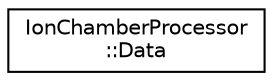 digraph "Graphical Class Hierarchy"
{
  edge [fontname="Helvetica",fontsize="10",labelfontname="Helvetica",labelfontsize="10"];
  node [fontname="Helvetica",fontsize="10",shape=record];
  rankdir="LR";
  Node1 [label="IonChamberProcessor\l::Data",height=0.2,width=0.4,color="black", fillcolor="white", style="filled",URL="$d9/dee/struct_ion_chamber_processor_1_1_data.html",tooltip="A Data structure to handle all of the info for the chamber. "];
}
